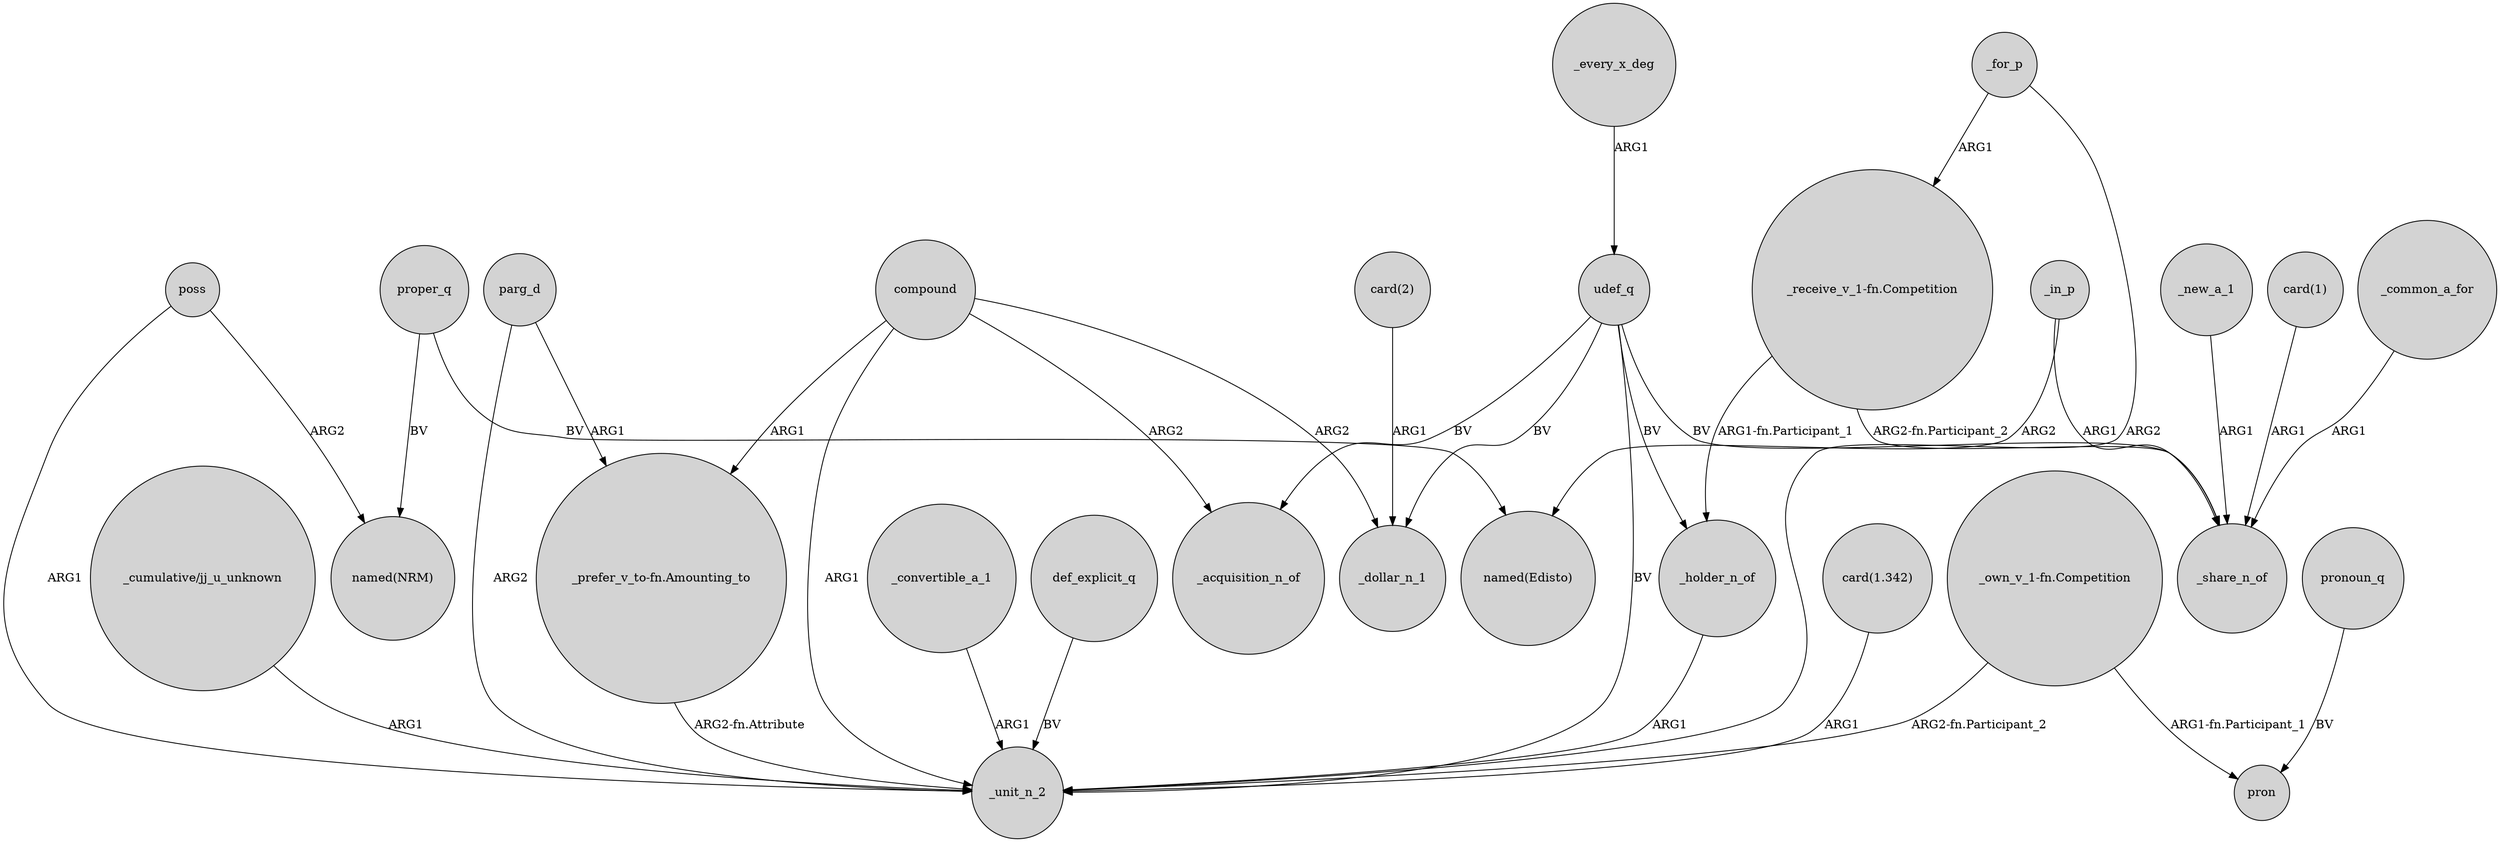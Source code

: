 digraph {
	node [shape=circle style=filled]
	_for_p -> "_receive_v_1-fn.Competition" [label=ARG1]
	def_explicit_q -> _unit_n_2 [label=BV]
	proper_q -> "named(NRM)" [label=BV]
	_in_p -> _share_n_of [label=ARG1]
	compound -> "_prefer_v_to-fn.Amounting_to" [label=ARG1]
	udef_q -> _unit_n_2 [label=BV]
	_for_p -> _unit_n_2 [label=ARG2]
	"_own_v_1-fn.Competition" -> _unit_n_2 [label="ARG2-fn.Participant_2"]
	"card(1.342)" -> _unit_n_2 [label=ARG1]
	_common_a_for -> _share_n_of [label=ARG1]
	"_receive_v_1-fn.Competition" -> _holder_n_of [label="ARG1-fn.Participant_1"]
	compound -> _dollar_n_1 [label=ARG2]
	_new_a_1 -> _share_n_of [label=ARG1]
	_in_p -> "named(Edisto)" [label=ARG2]
	proper_q -> "named(Edisto)" [label=BV]
	"_cumulative/jj_u_unknown" -> _unit_n_2 [label=ARG1]
	parg_d -> "_prefer_v_to-fn.Amounting_to" [label=ARG1]
	"card(1)" -> _share_n_of [label=ARG1]
	pronoun_q -> pron [label=BV]
	"_receive_v_1-fn.Competition" -> _share_n_of [label="ARG2-fn.Participant_2"]
	parg_d -> _unit_n_2 [label=ARG2]
	_convertible_a_1 -> _unit_n_2 [label=ARG1]
	udef_q -> _holder_n_of [label=BV]
	udef_q -> _share_n_of [label=BV]
	udef_q -> _dollar_n_1 [label=BV]
	"_prefer_v_to-fn.Amounting_to" -> _unit_n_2 [label="ARG2-fn.Attribute"]
	"_own_v_1-fn.Competition" -> pron [label="ARG1-fn.Participant_1"]
	_holder_n_of -> _unit_n_2 [label=ARG1]
	_every_x_deg -> udef_q [label=ARG1]
	compound -> _acquisition_n_of [label=ARG2]
	poss -> "named(NRM)" [label=ARG2]
	"card(2)" -> _dollar_n_1 [label=ARG1]
	poss -> _unit_n_2 [label=ARG1]
	compound -> _unit_n_2 [label=ARG1]
	udef_q -> _acquisition_n_of [label=BV]
}
